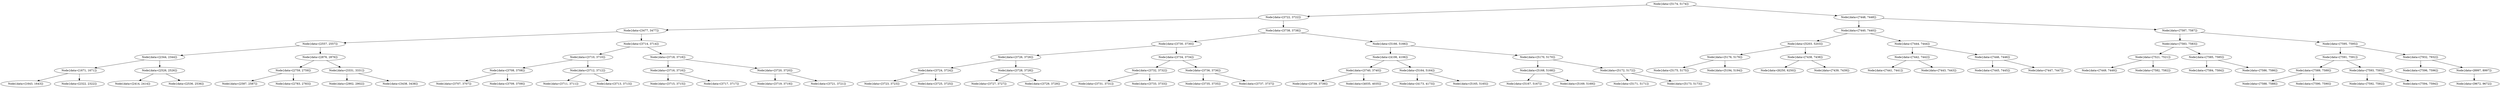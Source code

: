 digraph G{
1604184867 [label="Node{data=[5174, 5174]}"]
1604184867 -> 2094918164
2094918164 [label="Node{data=[3722, 3722]}"]
2094918164 -> 110980823
110980823 [label="Node{data=[3477, 3477]}"]
110980823 -> 25715465
25715465 [label="Node{data=[2557, 2557]}"]
25715465 -> 830227688
830227688 [label="Node{data=[2344, 2344]}"]
830227688 -> 585274777
585274777 [label="Node{data=[1671, 1671]}"]
585274777 -> 1332001988
1332001988 [label="Node{data=[1643, 1643]}"]
585274777 -> 221650442
221650442 [label="Node{data=[2322, 2322]}"]
830227688 -> 1581137984
1581137984 [label="Node{data=[2526, 2526]}"]
1581137984 -> 1757829187
1757829187 [label="Node{data=[2414, 2414]}"]
1581137984 -> 44980995
44980995 [label="Node{data=[2536, 2536]}"]
25715465 -> 1070977810
1070977810 [label="Node{data=[2876, 2876]}"]
1070977810 -> 323336424
323336424 [label="Node{data=[2759, 2759]}"]
323336424 -> 1234960003
1234960003 [label="Node{data=[2587, 2587]}"]
323336424 -> 966644464
966644464 [label="Node{data=[2783, 2783]}"]
1070977810 -> 683789202
683789202 [label="Node{data=[3331, 3331]}"]
683789202 -> 377332890
377332890 [label="Node{data=[2902, 2902]}"]
683789202 -> 278320
278320 [label="Node{data=[3438, 3438]}"]
110980823 -> 1465481106
1465481106 [label="Node{data=[3714, 3714]}"]
1465481106 -> 1902291888
1902291888 [label="Node{data=[3710, 3710]}"]
1902291888 -> 172001394
172001394 [label="Node{data=[3708, 3708]}"]
172001394 -> 723307445
723307445 [label="Node{data=[3707, 3707]}"]
172001394 -> 937811107
937811107 [label="Node{data=[3709, 3709]}"]
1902291888 -> 1405017796
1405017796 [label="Node{data=[3712, 3712]}"]
1405017796 -> 1572069337
1572069337 [label="Node{data=[3711, 3711]}"]
1405017796 -> 281011897
281011897 [label="Node{data=[3713, 3713]}"]
1465481106 -> 153497801
153497801 [label="Node{data=[3718, 3718]}"]
153497801 -> 743147479
743147479 [label="Node{data=[3716, 3716]}"]
743147479 -> 1866848400
1866848400 [label="Node{data=[3715, 3715]}"]
743147479 -> 10514927
10514927 [label="Node{data=[3717, 3717]}"]
153497801 -> 943237450
943237450 [label="Node{data=[3720, 3720]}"]
943237450 -> 1212015781
1212015781 [label="Node{data=[3719, 3719]}"]
943237450 -> 167588970
167588970 [label="Node{data=[3721, 3721]}"]
2094918164 -> 181474227
181474227 [label="Node{data=[3738, 3738]}"]
181474227 -> 2002688346
2002688346 [label="Node{data=[3730, 3730]}"]
2002688346 -> 1356944344
1356944344 [label="Node{data=[3726, 3726]}"]
1356944344 -> 811557834
811557834 [label="Node{data=[3724, 3724]}"]
811557834 -> 848409337
848409337 [label="Node{data=[3723, 3723]}"]
811557834 -> 822503864
822503864 [label="Node{data=[3725, 3725]}"]
1356944344 -> 1797489619
1797489619 [label="Node{data=[3728, 3728]}"]
1797489619 -> 539622478
539622478 [label="Node{data=[3727, 3727]}"]
1797489619 -> 529564872
529564872 [label="Node{data=[3729, 3729]}"]
2002688346 -> 500790571
500790571 [label="Node{data=[3734, 3734]}"]
500790571 -> 1788035160
1788035160 [label="Node{data=[3732, 3732]}"]
1788035160 -> 87497416
87497416 [label="Node{data=[3731, 3731]}"]
1788035160 -> 513439842
513439842 [label="Node{data=[3733, 3733]}"]
500790571 -> 1220294327
1220294327 [label="Node{data=[3736, 3736]}"]
1220294327 -> 945634936
945634936 [label="Node{data=[3735, 3735]}"]
1220294327 -> 92377825
92377825 [label="Node{data=[3737, 3737]}"]
181474227 -> 1217770331
1217770331 [label="Node{data=[5166, 5166]}"]
1217770331 -> 1639263600
1639263600 [label="Node{data=[4106, 4106]}"]
1639263600 -> 810181056
810181056 [label="Node{data=[3740, 3740]}"]
810181056 -> 970324914
970324914 [label="Node{data=[3739, 3739]}"]
810181056 -> 1556060344
1556060344 [label="Node{data=[4035, 4035]}"]
1639263600 -> 338288882
338288882 [label="Node{data=[5164, 5164]}"]
338288882 -> 2005845974
2005845974 [label="Node{data=[4173, 4173]}"]
338288882 -> 1628486398
1628486398 [label="Node{data=[5165, 5165]}"]
1217770331 -> 1103795260
1103795260 [label="Node{data=[5170, 5170]}"]
1103795260 -> 448778887
448778887 [label="Node{data=[5168, 5168]}"]
448778887 -> 462292593
462292593 [label="Node{data=[5167, 5167]}"]
448778887 -> 2142079156
2142079156 [label="Node{data=[5169, 5169]}"]
1103795260 -> 1783859209
1783859209 [label="Node{data=[5172, 5172]}"]
1783859209 -> 236733486
236733486 [label="Node{data=[5171, 5171]}"]
1783859209 -> 1707767314
1707767314 [label="Node{data=[5173, 5173]}"]
1604184867 -> 1991359031
1991359031 [label="Node{data=[7448, 7448]}"]
1991359031 -> 5535528
5535528 [label="Node{data=[7440, 7440]}"]
5535528 -> 1820687928
1820687928 [label="Node{data=[5203, 5203]}"]
1820687928 -> 1523187548
1523187548 [label="Node{data=[5176, 5176]}"]
1523187548 -> 567445040
567445040 [label="Node{data=[5175, 5175]}"]
1523187548 -> 43796501
43796501 [label="Node{data=[5194, 5194]}"]
1820687928 -> 1160741568
1160741568 [label="Node{data=[7438, 7438]}"]
1160741568 -> 1351202342
1351202342 [label="Node{data=[6250, 6250]}"]
1160741568 -> 1700747521
1700747521 [label="Node{data=[7439, 7439]}"]
5535528 -> 90401119
90401119 [label="Node{data=[7444, 7444]}"]
90401119 -> 1021559473
1021559473 [label="Node{data=[7442, 7442]}"]
1021559473 -> 566655885
566655885 [label="Node{data=[7441, 7441]}"]
1021559473 -> 1053735397
1053735397 [label="Node{data=[7443, 7443]}"]
90401119 -> 544806642
544806642 [label="Node{data=[7446, 7446]}"]
544806642 -> 44936710
44936710 [label="Node{data=[7445, 7445]}"]
544806642 -> 279291853
279291853 [label="Node{data=[7447, 7447]}"]
1991359031 -> 1534014893
1534014893 [label="Node{data=[7587, 7587]}"]
1534014893 -> 860448436
860448436 [label="Node{data=[7583, 7583]}"]
860448436 -> 1559962437
1559962437 [label="Node{data=[7521, 7521]}"]
1559962437 -> 1633516760
1633516760 [label="Node{data=[7449, 7449]}"]
1559962437 -> 1128132355
1128132355 [label="Node{data=[7582, 7582]}"]
860448436 -> 993611030
993611030 [label="Node{data=[7585, 7585]}"]
993611030 -> 1046327359
1046327359 [label="Node{data=[7584, 7584]}"]
993611030 -> 879538320
879538320 [label="Node{data=[7586, 7586]}"]
1534014893 -> 402986217
402986217 [label="Node{data=[7595, 7595]}"]
402986217 -> 1764076290
1764076290 [label="Node{data=[7591, 7591]}"]
1764076290 -> 975839825
975839825 [label="Node{data=[7589, 7589]}"]
975839825 -> 1796472244
1796472244 [label="Node{data=[7588, 7588]}"]
975839825 -> 1526799971
1526799971 [label="Node{data=[7590, 7590]}"]
1764076290 -> 532206522
532206522 [label="Node{data=[7593, 7593]}"]
532206522 -> 1961579190
1961579190 [label="Node{data=[7592, 7592]}"]
532206522 -> 6418370
6418370 [label="Node{data=[7594, 7594]}"]
402986217 -> 1405094827
1405094827 [label="Node{data=[7932, 7932]}"]
1405094827 -> 180107114
180107114 [label="Node{data=[7596, 7596]}"]
1405094827 -> 611105385
611105385 [label="Node{data=[8997, 8997]}"]
611105385 -> 737959641
737959641 [label="Node{data=[9672, 9672]}"]
}